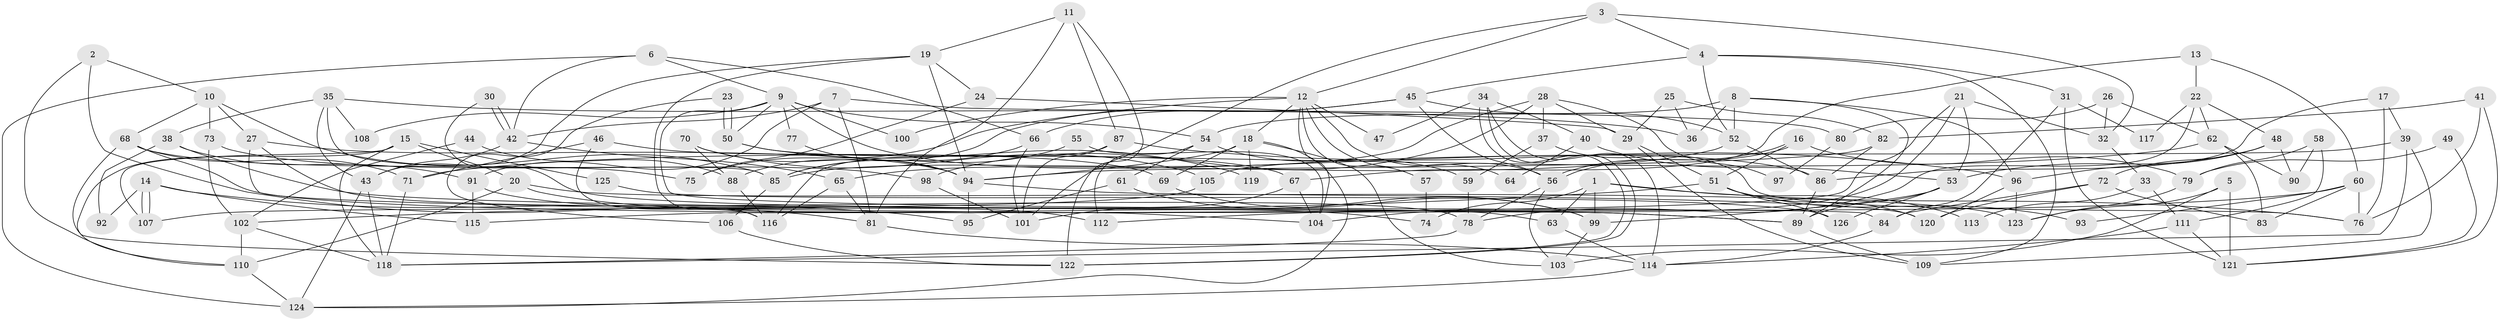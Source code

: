 // Generated by graph-tools (version 1.1) at 2025/14/03/09/25 04:14:54]
// undirected, 126 vertices, 252 edges
graph export_dot {
graph [start="1"]
  node [color=gray90,style=filled];
  1;
  2;
  3;
  4;
  5;
  6;
  7;
  8;
  9;
  10;
  11;
  12;
  13;
  14;
  15;
  16;
  17;
  18;
  19;
  20;
  21;
  22;
  23;
  24;
  25;
  26;
  27;
  28;
  29;
  30;
  31;
  32;
  33;
  34;
  35;
  36;
  37;
  38;
  39;
  40;
  41;
  42;
  43;
  44;
  45;
  46;
  47;
  48;
  49;
  50;
  51;
  52;
  53;
  54;
  55;
  56;
  57;
  58;
  59;
  60;
  61;
  62;
  63;
  64;
  65;
  66;
  67;
  68;
  69;
  70;
  71;
  72;
  73;
  74;
  75;
  76;
  77;
  78;
  79;
  80;
  81;
  82;
  83;
  84;
  85;
  86;
  87;
  88;
  89;
  90;
  91;
  92;
  93;
  94;
  95;
  96;
  97;
  98;
  99;
  100;
  101;
  102;
  103;
  104;
  105;
  106;
  107;
  108;
  109;
  110;
  111;
  112;
  113;
  114;
  115;
  116;
  117;
  118;
  119;
  120;
  121;
  122;
  123;
  124;
  125;
  126;
  1 -- 99;
  1 -- 76;
  1 -- 63;
  1 -- 74;
  1 -- 113;
  2 -- 110;
  2 -- 10;
  2 -- 95;
  3 -- 101;
  3 -- 12;
  3 -- 4;
  3 -- 32;
  4 -- 109;
  4 -- 31;
  4 -- 45;
  4 -- 52;
  5 -- 103;
  5 -- 121;
  5 -- 123;
  6 -- 124;
  6 -- 42;
  6 -- 9;
  6 -- 66;
  7 -- 42;
  7 -- 81;
  7 -- 80;
  7 -- 91;
  8 -- 52;
  8 -- 89;
  8 -- 36;
  8 -- 54;
  8 -- 96;
  9 -- 50;
  9 -- 54;
  9 -- 77;
  9 -- 84;
  9 -- 86;
  9 -- 100;
  9 -- 108;
  10 -- 85;
  10 -- 27;
  10 -- 68;
  10 -- 73;
  11 -- 19;
  11 -- 122;
  11 -- 81;
  11 -- 87;
  12 -- 18;
  12 -- 75;
  12 -- 47;
  12 -- 56;
  12 -- 57;
  12 -- 64;
  12 -- 100;
  12 -- 104;
  13 -- 22;
  13 -- 67;
  13 -- 60;
  14 -- 107;
  14 -- 107;
  14 -- 81;
  14 -- 92;
  14 -- 115;
  15 -- 118;
  15 -- 110;
  15 -- 20;
  15 -- 107;
  15 -- 125;
  16 -- 56;
  16 -- 56;
  16 -- 79;
  16 -- 51;
  17 -- 86;
  17 -- 39;
  17 -- 76;
  18 -- 69;
  18 -- 124;
  18 -- 94;
  18 -- 103;
  18 -- 119;
  19 -- 94;
  19 -- 116;
  19 -- 24;
  19 -- 43;
  20 -- 110;
  20 -- 74;
  20 -- 123;
  21 -- 53;
  21 -- 104;
  21 -- 32;
  21 -- 115;
  22 -- 48;
  22 -- 78;
  22 -- 62;
  22 -- 117;
  23 -- 50;
  23 -- 50;
  23 -- 106;
  24 -- 29;
  24 -- 75;
  25 -- 82;
  25 -- 36;
  25 -- 29;
  26 -- 62;
  26 -- 32;
  26 -- 80;
  27 -- 78;
  27 -- 94;
  27 -- 104;
  28 -- 98;
  28 -- 37;
  28 -- 29;
  28 -- 85;
  28 -- 97;
  29 -- 51;
  29 -- 109;
  30 -- 63;
  30 -- 42;
  30 -- 42;
  31 -- 84;
  31 -- 117;
  31 -- 121;
  32 -- 33;
  33 -- 111;
  33 -- 113;
  34 -- 114;
  34 -- 122;
  34 -- 122;
  34 -- 40;
  34 -- 47;
  35 -- 85;
  35 -- 38;
  35 -- 36;
  35 -- 43;
  35 -- 108;
  37 -- 59;
  37 -- 76;
  38 -- 91;
  38 -- 89;
  38 -- 92;
  39 -- 118;
  39 -- 105;
  39 -- 109;
  40 -- 53;
  40 -- 64;
  41 -- 76;
  41 -- 82;
  41 -- 121;
  42 -- 43;
  42 -- 65;
  43 -- 118;
  43 -- 124;
  44 -- 102;
  44 -- 88;
  45 -- 56;
  45 -- 52;
  45 -- 66;
  45 -- 88;
  46 -- 116;
  46 -- 71;
  46 -- 69;
  48 -- 53;
  48 -- 96;
  48 -- 72;
  48 -- 90;
  49 -- 121;
  49 -- 79;
  50 -- 67;
  50 -- 119;
  51 -- 93;
  51 -- 102;
  51 -- 120;
  51 -- 126;
  52 -- 65;
  52 -- 86;
  53 -- 89;
  53 -- 99;
  53 -- 126;
  54 -- 59;
  54 -- 61;
  54 -- 112;
  55 -- 104;
  55 -- 85;
  56 -- 78;
  56 -- 103;
  57 -- 74;
  58 -- 111;
  58 -- 90;
  58 -- 79;
  59 -- 78;
  60 -- 112;
  60 -- 76;
  60 -- 83;
  60 -- 93;
  61 -- 95;
  61 -- 99;
  62 -- 83;
  62 -- 71;
  62 -- 90;
  63 -- 114;
  65 -- 81;
  65 -- 116;
  66 -- 85;
  66 -- 101;
  67 -- 101;
  67 -- 104;
  68 -- 89;
  68 -- 71;
  68 -- 75;
  68 -- 122;
  69 -- 99;
  70 -- 88;
  70 -- 94;
  70 -- 105;
  71 -- 118;
  72 -- 120;
  72 -- 83;
  72 -- 84;
  73 -- 102;
  73 -- 98;
  77 -- 94;
  78 -- 118;
  79 -- 123;
  80 -- 97;
  81 -- 114;
  82 -- 94;
  82 -- 86;
  84 -- 114;
  85 -- 106;
  86 -- 89;
  87 -- 96;
  87 -- 101;
  87 -- 116;
  88 -- 116;
  89 -- 109;
  91 -- 115;
  91 -- 112;
  94 -- 120;
  94 -- 95;
  96 -- 123;
  96 -- 120;
  98 -- 101;
  99 -- 103;
  102 -- 118;
  102 -- 110;
  105 -- 107;
  106 -- 122;
  110 -- 124;
  111 -- 114;
  111 -- 121;
  114 -- 124;
  125 -- 126;
}
